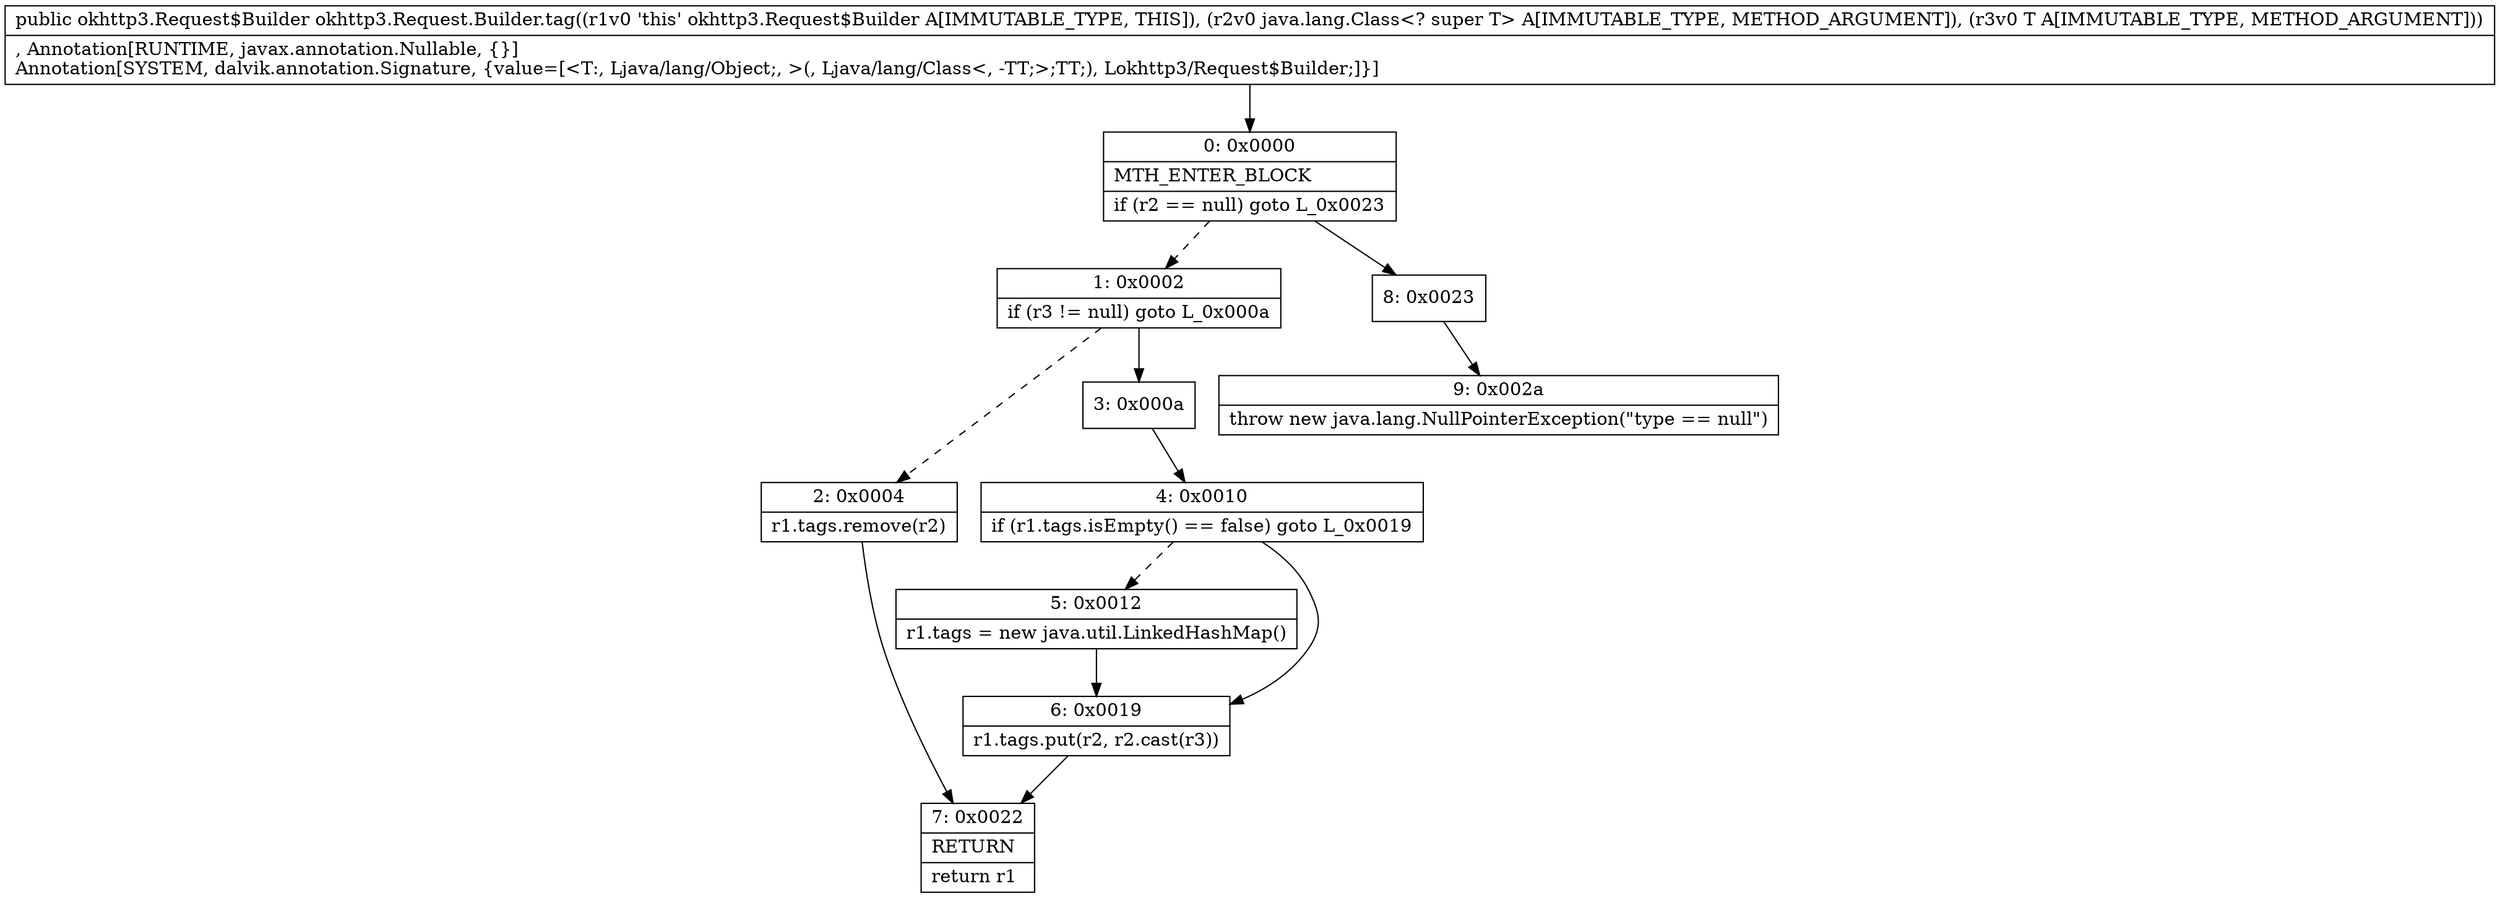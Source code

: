 digraph "CFG forokhttp3.Request.Builder.tag(Ljava\/lang\/Class;Ljava\/lang\/Object;)Lokhttp3\/Request$Builder;" {
Node_0 [shape=record,label="{0\:\ 0x0000|MTH_ENTER_BLOCK\l|if (r2 == null) goto L_0x0023\l}"];
Node_1 [shape=record,label="{1\:\ 0x0002|if (r3 != null) goto L_0x000a\l}"];
Node_2 [shape=record,label="{2\:\ 0x0004|r1.tags.remove(r2)\l}"];
Node_3 [shape=record,label="{3\:\ 0x000a}"];
Node_4 [shape=record,label="{4\:\ 0x0010|if (r1.tags.isEmpty() == false) goto L_0x0019\l}"];
Node_5 [shape=record,label="{5\:\ 0x0012|r1.tags = new java.util.LinkedHashMap()\l}"];
Node_6 [shape=record,label="{6\:\ 0x0019|r1.tags.put(r2, r2.cast(r3))\l}"];
Node_7 [shape=record,label="{7\:\ 0x0022|RETURN\l|return r1\l}"];
Node_8 [shape=record,label="{8\:\ 0x0023}"];
Node_9 [shape=record,label="{9\:\ 0x002a|throw new java.lang.NullPointerException(\"type == null\")\l}"];
MethodNode[shape=record,label="{public okhttp3.Request$Builder okhttp3.Request.Builder.tag((r1v0 'this' okhttp3.Request$Builder A[IMMUTABLE_TYPE, THIS]), (r2v0 java.lang.Class\<? super T\> A[IMMUTABLE_TYPE, METHOD_ARGUMENT]), (r3v0 T A[IMMUTABLE_TYPE, METHOD_ARGUMENT]))  | , Annotation[RUNTIME, javax.annotation.Nullable, \{\}]\lAnnotation[SYSTEM, dalvik.annotation.Signature, \{value=[\<T:, Ljava\/lang\/Object;, \>(, Ljava\/lang\/Class\<, \-TT;\>;TT;), Lokhttp3\/Request$Builder;]\}]\l}"];
MethodNode -> Node_0;
Node_0 -> Node_1[style=dashed];
Node_0 -> Node_8;
Node_1 -> Node_2[style=dashed];
Node_1 -> Node_3;
Node_2 -> Node_7;
Node_3 -> Node_4;
Node_4 -> Node_5[style=dashed];
Node_4 -> Node_6;
Node_5 -> Node_6;
Node_6 -> Node_7;
Node_8 -> Node_9;
}

